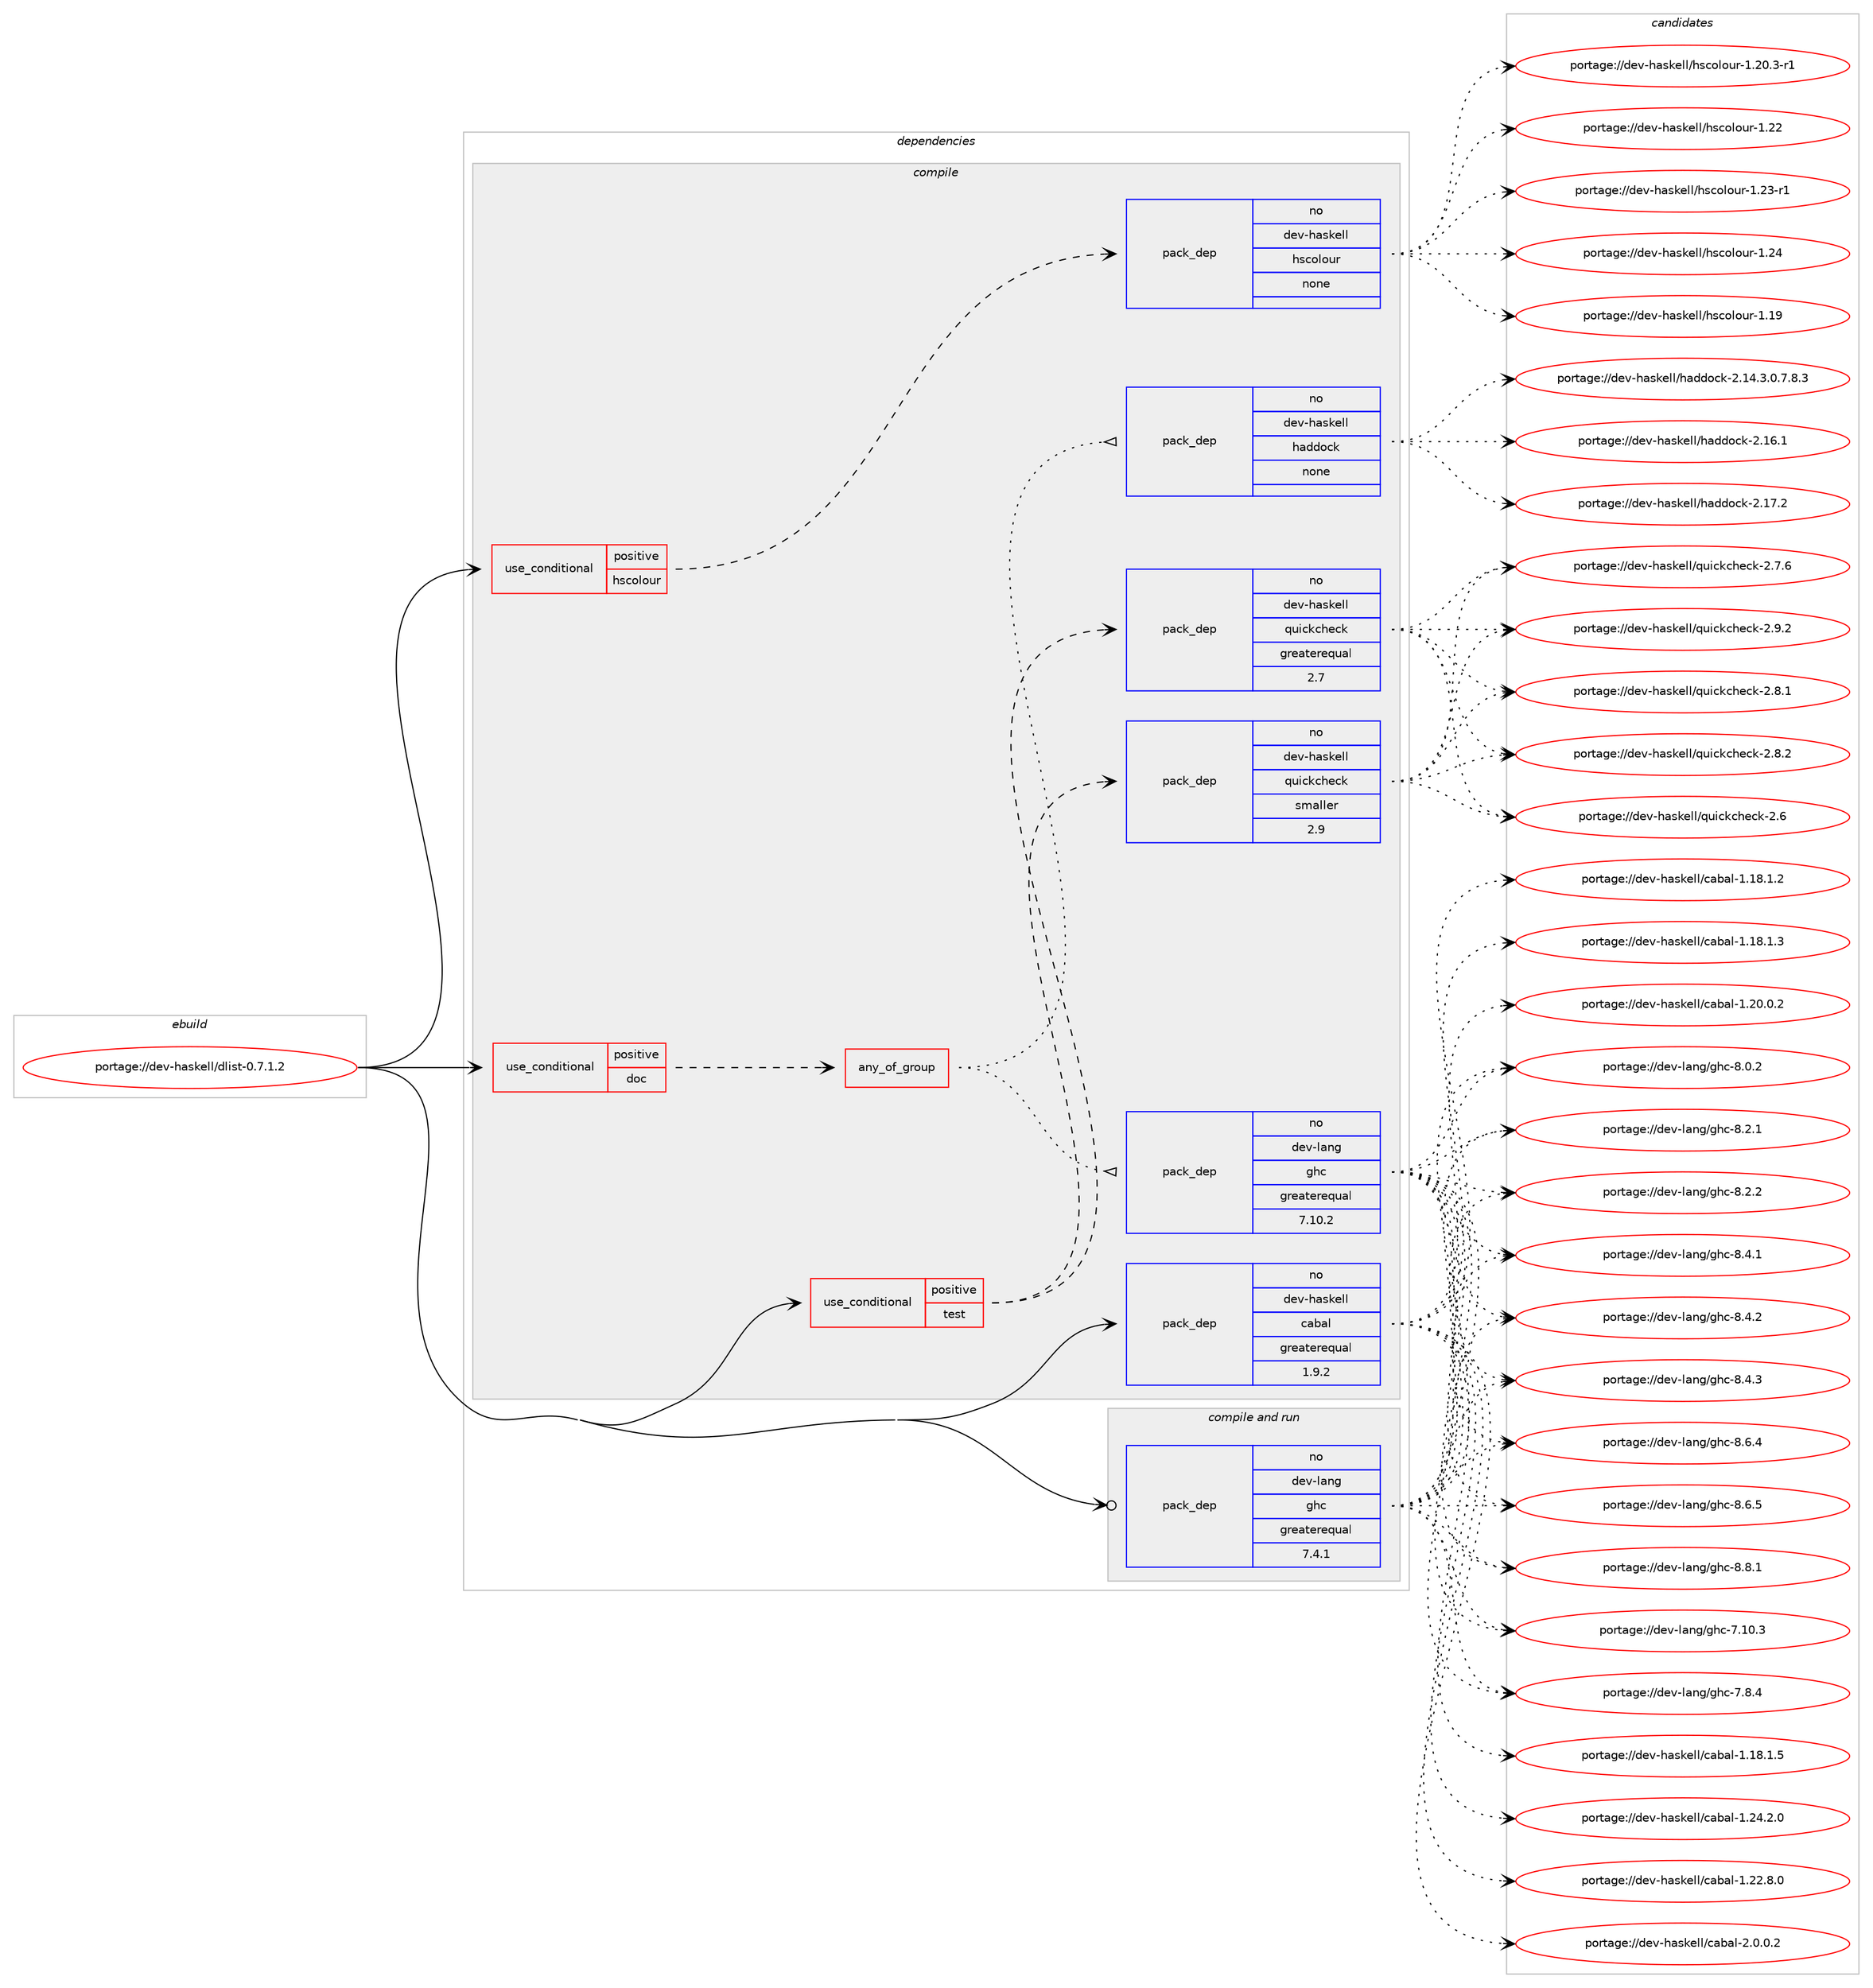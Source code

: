 digraph prolog {

# *************
# Graph options
# *************

newrank=true;
concentrate=true;
compound=true;
graph [rankdir=LR,fontname=Helvetica,fontsize=10,ranksep=1.5];#, ranksep=2.5, nodesep=0.2];
edge  [arrowhead=vee];
node  [fontname=Helvetica,fontsize=10];

# **********
# The ebuild
# **********

subgraph cluster_leftcol {
color=gray;
rank=same;
label=<<i>ebuild</i>>;
id [label="portage://dev-haskell/dlist-0.7.1.2", color=red, width=4, href="../dev-haskell/dlist-0.7.1.2.svg"];
}

# ****************
# The dependencies
# ****************

subgraph cluster_midcol {
color=gray;
label=<<i>dependencies</i>>;
subgraph cluster_compile {
fillcolor="#eeeeee";
style=filled;
label=<<i>compile</i>>;
subgraph cond14962 {
dependency66677 [label=<<TABLE BORDER="0" CELLBORDER="1" CELLSPACING="0" CELLPADDING="4"><TR><TD ROWSPAN="3" CELLPADDING="10">use_conditional</TD></TR><TR><TD>positive</TD></TR><TR><TD>doc</TD></TR></TABLE>>, shape=none, color=red];
subgraph any1603 {
dependency66678 [label=<<TABLE BORDER="0" CELLBORDER="1" CELLSPACING="0" CELLPADDING="4"><TR><TD CELLPADDING="10">any_of_group</TD></TR></TABLE>>, shape=none, color=red];subgraph pack50053 {
dependency66679 [label=<<TABLE BORDER="0" CELLBORDER="1" CELLSPACING="0" CELLPADDING="4" WIDTH="220"><TR><TD ROWSPAN="6" CELLPADDING="30">pack_dep</TD></TR><TR><TD WIDTH="110">no</TD></TR><TR><TD>dev-haskell</TD></TR><TR><TD>haddock</TD></TR><TR><TD>none</TD></TR><TR><TD></TD></TR></TABLE>>, shape=none, color=blue];
}
dependency66678:e -> dependency66679:w [weight=20,style="dotted",arrowhead="oinv"];
subgraph pack50054 {
dependency66680 [label=<<TABLE BORDER="0" CELLBORDER="1" CELLSPACING="0" CELLPADDING="4" WIDTH="220"><TR><TD ROWSPAN="6" CELLPADDING="30">pack_dep</TD></TR><TR><TD WIDTH="110">no</TD></TR><TR><TD>dev-lang</TD></TR><TR><TD>ghc</TD></TR><TR><TD>greaterequal</TD></TR><TR><TD>7.10.2</TD></TR></TABLE>>, shape=none, color=blue];
}
dependency66678:e -> dependency66680:w [weight=20,style="dotted",arrowhead="oinv"];
}
dependency66677:e -> dependency66678:w [weight=20,style="dashed",arrowhead="vee"];
}
id:e -> dependency66677:w [weight=20,style="solid",arrowhead="vee"];
subgraph cond14963 {
dependency66681 [label=<<TABLE BORDER="0" CELLBORDER="1" CELLSPACING="0" CELLPADDING="4"><TR><TD ROWSPAN="3" CELLPADDING="10">use_conditional</TD></TR><TR><TD>positive</TD></TR><TR><TD>hscolour</TD></TR></TABLE>>, shape=none, color=red];
subgraph pack50055 {
dependency66682 [label=<<TABLE BORDER="0" CELLBORDER="1" CELLSPACING="0" CELLPADDING="4" WIDTH="220"><TR><TD ROWSPAN="6" CELLPADDING="30">pack_dep</TD></TR><TR><TD WIDTH="110">no</TD></TR><TR><TD>dev-haskell</TD></TR><TR><TD>hscolour</TD></TR><TR><TD>none</TD></TR><TR><TD></TD></TR></TABLE>>, shape=none, color=blue];
}
dependency66681:e -> dependency66682:w [weight=20,style="dashed",arrowhead="vee"];
}
id:e -> dependency66681:w [weight=20,style="solid",arrowhead="vee"];
subgraph cond14964 {
dependency66683 [label=<<TABLE BORDER="0" CELLBORDER="1" CELLSPACING="0" CELLPADDING="4"><TR><TD ROWSPAN="3" CELLPADDING="10">use_conditional</TD></TR><TR><TD>positive</TD></TR><TR><TD>test</TD></TR></TABLE>>, shape=none, color=red];
subgraph pack50056 {
dependency66684 [label=<<TABLE BORDER="0" CELLBORDER="1" CELLSPACING="0" CELLPADDING="4" WIDTH="220"><TR><TD ROWSPAN="6" CELLPADDING="30">pack_dep</TD></TR><TR><TD WIDTH="110">no</TD></TR><TR><TD>dev-haskell</TD></TR><TR><TD>quickcheck</TD></TR><TR><TD>greaterequal</TD></TR><TR><TD>2.7</TD></TR></TABLE>>, shape=none, color=blue];
}
dependency66683:e -> dependency66684:w [weight=20,style="dashed",arrowhead="vee"];
subgraph pack50057 {
dependency66685 [label=<<TABLE BORDER="0" CELLBORDER="1" CELLSPACING="0" CELLPADDING="4" WIDTH="220"><TR><TD ROWSPAN="6" CELLPADDING="30">pack_dep</TD></TR><TR><TD WIDTH="110">no</TD></TR><TR><TD>dev-haskell</TD></TR><TR><TD>quickcheck</TD></TR><TR><TD>smaller</TD></TR><TR><TD>2.9</TD></TR></TABLE>>, shape=none, color=blue];
}
dependency66683:e -> dependency66685:w [weight=20,style="dashed",arrowhead="vee"];
}
id:e -> dependency66683:w [weight=20,style="solid",arrowhead="vee"];
subgraph pack50058 {
dependency66686 [label=<<TABLE BORDER="0" CELLBORDER="1" CELLSPACING="0" CELLPADDING="4" WIDTH="220"><TR><TD ROWSPAN="6" CELLPADDING="30">pack_dep</TD></TR><TR><TD WIDTH="110">no</TD></TR><TR><TD>dev-haskell</TD></TR><TR><TD>cabal</TD></TR><TR><TD>greaterequal</TD></TR><TR><TD>1.9.2</TD></TR></TABLE>>, shape=none, color=blue];
}
id:e -> dependency66686:w [weight=20,style="solid",arrowhead="vee"];
}
subgraph cluster_compileandrun {
fillcolor="#eeeeee";
style=filled;
label=<<i>compile and run</i>>;
subgraph pack50059 {
dependency66687 [label=<<TABLE BORDER="0" CELLBORDER="1" CELLSPACING="0" CELLPADDING="4" WIDTH="220"><TR><TD ROWSPAN="6" CELLPADDING="30">pack_dep</TD></TR><TR><TD WIDTH="110">no</TD></TR><TR><TD>dev-lang</TD></TR><TR><TD>ghc</TD></TR><TR><TD>greaterequal</TD></TR><TR><TD>7.4.1</TD></TR></TABLE>>, shape=none, color=blue];
}
id:e -> dependency66687:w [weight=20,style="solid",arrowhead="odotvee"];
}
subgraph cluster_run {
fillcolor="#eeeeee";
style=filled;
label=<<i>run</i>>;
}
}

# **************
# The candidates
# **************

subgraph cluster_choices {
rank=same;
color=gray;
label=<<i>candidates</i>>;

subgraph choice50053 {
color=black;
nodesep=1;
choiceportage1001011184510497115107101108108471049710010011199107455046495246514648465546564651 [label="portage://dev-haskell/haddock-2.14.3.0.7.8.3", color=red, width=4,href="../dev-haskell/haddock-2.14.3.0.7.8.3.svg"];
choiceportage100101118451049711510710110810847104971001001119910745504649544649 [label="portage://dev-haskell/haddock-2.16.1", color=red, width=4,href="../dev-haskell/haddock-2.16.1.svg"];
choiceportage100101118451049711510710110810847104971001001119910745504649554650 [label="portage://dev-haskell/haddock-2.17.2", color=red, width=4,href="../dev-haskell/haddock-2.17.2.svg"];
dependency66679:e -> choiceportage1001011184510497115107101108108471049710010011199107455046495246514648465546564651:w [style=dotted,weight="100"];
dependency66679:e -> choiceportage100101118451049711510710110810847104971001001119910745504649544649:w [style=dotted,weight="100"];
dependency66679:e -> choiceportage100101118451049711510710110810847104971001001119910745504649554650:w [style=dotted,weight="100"];
}
subgraph choice50054 {
color=black;
nodesep=1;
choiceportage1001011184510897110103471031049945554649484651 [label="portage://dev-lang/ghc-7.10.3", color=red, width=4,href="../dev-lang/ghc-7.10.3.svg"];
choiceportage10010111845108971101034710310499455546564652 [label="portage://dev-lang/ghc-7.8.4", color=red, width=4,href="../dev-lang/ghc-7.8.4.svg"];
choiceportage10010111845108971101034710310499455646484650 [label="portage://dev-lang/ghc-8.0.2", color=red, width=4,href="../dev-lang/ghc-8.0.2.svg"];
choiceportage10010111845108971101034710310499455646504649 [label="portage://dev-lang/ghc-8.2.1", color=red, width=4,href="../dev-lang/ghc-8.2.1.svg"];
choiceportage10010111845108971101034710310499455646504650 [label="portage://dev-lang/ghc-8.2.2", color=red, width=4,href="../dev-lang/ghc-8.2.2.svg"];
choiceportage10010111845108971101034710310499455646524649 [label="portage://dev-lang/ghc-8.4.1", color=red, width=4,href="../dev-lang/ghc-8.4.1.svg"];
choiceportage10010111845108971101034710310499455646524650 [label="portage://dev-lang/ghc-8.4.2", color=red, width=4,href="../dev-lang/ghc-8.4.2.svg"];
choiceportage10010111845108971101034710310499455646524651 [label="portage://dev-lang/ghc-8.4.3", color=red, width=4,href="../dev-lang/ghc-8.4.3.svg"];
choiceportage10010111845108971101034710310499455646544652 [label="portage://dev-lang/ghc-8.6.4", color=red, width=4,href="../dev-lang/ghc-8.6.4.svg"];
choiceportage10010111845108971101034710310499455646544653 [label="portage://dev-lang/ghc-8.6.5", color=red, width=4,href="../dev-lang/ghc-8.6.5.svg"];
choiceportage10010111845108971101034710310499455646564649 [label="portage://dev-lang/ghc-8.8.1", color=red, width=4,href="../dev-lang/ghc-8.8.1.svg"];
dependency66680:e -> choiceportage1001011184510897110103471031049945554649484651:w [style=dotted,weight="100"];
dependency66680:e -> choiceportage10010111845108971101034710310499455546564652:w [style=dotted,weight="100"];
dependency66680:e -> choiceportage10010111845108971101034710310499455646484650:w [style=dotted,weight="100"];
dependency66680:e -> choiceportage10010111845108971101034710310499455646504649:w [style=dotted,weight="100"];
dependency66680:e -> choiceportage10010111845108971101034710310499455646504650:w [style=dotted,weight="100"];
dependency66680:e -> choiceportage10010111845108971101034710310499455646524649:w [style=dotted,weight="100"];
dependency66680:e -> choiceportage10010111845108971101034710310499455646524650:w [style=dotted,weight="100"];
dependency66680:e -> choiceportage10010111845108971101034710310499455646524651:w [style=dotted,weight="100"];
dependency66680:e -> choiceportage10010111845108971101034710310499455646544652:w [style=dotted,weight="100"];
dependency66680:e -> choiceportage10010111845108971101034710310499455646544653:w [style=dotted,weight="100"];
dependency66680:e -> choiceportage10010111845108971101034710310499455646564649:w [style=dotted,weight="100"];
}
subgraph choice50055 {
color=black;
nodesep=1;
choiceportage100101118451049711510710110810847104115991111081111171144549464957 [label="portage://dev-haskell/hscolour-1.19", color=red, width=4,href="../dev-haskell/hscolour-1.19.svg"];
choiceportage10010111845104971151071011081084710411599111108111117114454946504846514511449 [label="portage://dev-haskell/hscolour-1.20.3-r1", color=red, width=4,href="../dev-haskell/hscolour-1.20.3-r1.svg"];
choiceportage100101118451049711510710110810847104115991111081111171144549465050 [label="portage://dev-haskell/hscolour-1.22", color=red, width=4,href="../dev-haskell/hscolour-1.22.svg"];
choiceportage1001011184510497115107101108108471041159911110811111711445494650514511449 [label="portage://dev-haskell/hscolour-1.23-r1", color=red, width=4,href="../dev-haskell/hscolour-1.23-r1.svg"];
choiceportage100101118451049711510710110810847104115991111081111171144549465052 [label="portage://dev-haskell/hscolour-1.24", color=red, width=4,href="../dev-haskell/hscolour-1.24.svg"];
dependency66682:e -> choiceportage100101118451049711510710110810847104115991111081111171144549464957:w [style=dotted,weight="100"];
dependency66682:e -> choiceportage10010111845104971151071011081084710411599111108111117114454946504846514511449:w [style=dotted,weight="100"];
dependency66682:e -> choiceportage100101118451049711510710110810847104115991111081111171144549465050:w [style=dotted,weight="100"];
dependency66682:e -> choiceportage1001011184510497115107101108108471041159911110811111711445494650514511449:w [style=dotted,weight="100"];
dependency66682:e -> choiceportage100101118451049711510710110810847104115991111081111171144549465052:w [style=dotted,weight="100"];
}
subgraph choice50056 {
color=black;
nodesep=1;
choiceportage10010111845104971151071011081084711311710599107991041019910745504654 [label="portage://dev-haskell/quickcheck-2.6", color=red, width=4,href="../dev-haskell/quickcheck-2.6.svg"];
choiceportage100101118451049711510710110810847113117105991079910410199107455046554654 [label="portage://dev-haskell/quickcheck-2.7.6", color=red, width=4,href="../dev-haskell/quickcheck-2.7.6.svg"];
choiceportage100101118451049711510710110810847113117105991079910410199107455046564649 [label="portage://dev-haskell/quickcheck-2.8.1", color=red, width=4,href="../dev-haskell/quickcheck-2.8.1.svg"];
choiceportage100101118451049711510710110810847113117105991079910410199107455046564650 [label="portage://dev-haskell/quickcheck-2.8.2", color=red, width=4,href="../dev-haskell/quickcheck-2.8.2.svg"];
choiceportage100101118451049711510710110810847113117105991079910410199107455046574650 [label="portage://dev-haskell/quickcheck-2.9.2", color=red, width=4,href="../dev-haskell/quickcheck-2.9.2.svg"];
dependency66684:e -> choiceportage10010111845104971151071011081084711311710599107991041019910745504654:w [style=dotted,weight="100"];
dependency66684:e -> choiceportage100101118451049711510710110810847113117105991079910410199107455046554654:w [style=dotted,weight="100"];
dependency66684:e -> choiceportage100101118451049711510710110810847113117105991079910410199107455046564649:w [style=dotted,weight="100"];
dependency66684:e -> choiceportage100101118451049711510710110810847113117105991079910410199107455046564650:w [style=dotted,weight="100"];
dependency66684:e -> choiceportage100101118451049711510710110810847113117105991079910410199107455046574650:w [style=dotted,weight="100"];
}
subgraph choice50057 {
color=black;
nodesep=1;
choiceportage10010111845104971151071011081084711311710599107991041019910745504654 [label="portage://dev-haskell/quickcheck-2.6", color=red, width=4,href="../dev-haskell/quickcheck-2.6.svg"];
choiceportage100101118451049711510710110810847113117105991079910410199107455046554654 [label="portage://dev-haskell/quickcheck-2.7.6", color=red, width=4,href="../dev-haskell/quickcheck-2.7.6.svg"];
choiceportage100101118451049711510710110810847113117105991079910410199107455046564649 [label="portage://dev-haskell/quickcheck-2.8.1", color=red, width=4,href="../dev-haskell/quickcheck-2.8.1.svg"];
choiceportage100101118451049711510710110810847113117105991079910410199107455046564650 [label="portage://dev-haskell/quickcheck-2.8.2", color=red, width=4,href="../dev-haskell/quickcheck-2.8.2.svg"];
choiceportage100101118451049711510710110810847113117105991079910410199107455046574650 [label="portage://dev-haskell/quickcheck-2.9.2", color=red, width=4,href="../dev-haskell/quickcheck-2.9.2.svg"];
dependency66685:e -> choiceportage10010111845104971151071011081084711311710599107991041019910745504654:w [style=dotted,weight="100"];
dependency66685:e -> choiceportage100101118451049711510710110810847113117105991079910410199107455046554654:w [style=dotted,weight="100"];
dependency66685:e -> choiceportage100101118451049711510710110810847113117105991079910410199107455046564649:w [style=dotted,weight="100"];
dependency66685:e -> choiceportage100101118451049711510710110810847113117105991079910410199107455046564650:w [style=dotted,weight="100"];
dependency66685:e -> choiceportage100101118451049711510710110810847113117105991079910410199107455046574650:w [style=dotted,weight="100"];
}
subgraph choice50058 {
color=black;
nodesep=1;
choiceportage10010111845104971151071011081084799979897108454946495646494650 [label="portage://dev-haskell/cabal-1.18.1.2", color=red, width=4,href="../dev-haskell/cabal-1.18.1.2.svg"];
choiceportage10010111845104971151071011081084799979897108454946495646494651 [label="portage://dev-haskell/cabal-1.18.1.3", color=red, width=4,href="../dev-haskell/cabal-1.18.1.3.svg"];
choiceportage10010111845104971151071011081084799979897108454946495646494653 [label="portage://dev-haskell/cabal-1.18.1.5", color=red, width=4,href="../dev-haskell/cabal-1.18.1.5.svg"];
choiceportage10010111845104971151071011081084799979897108454946504846484650 [label="portage://dev-haskell/cabal-1.20.0.2", color=red, width=4,href="../dev-haskell/cabal-1.20.0.2.svg"];
choiceportage10010111845104971151071011081084799979897108454946505046564648 [label="portage://dev-haskell/cabal-1.22.8.0", color=red, width=4,href="../dev-haskell/cabal-1.22.8.0.svg"];
choiceportage10010111845104971151071011081084799979897108454946505246504648 [label="portage://dev-haskell/cabal-1.24.2.0", color=red, width=4,href="../dev-haskell/cabal-1.24.2.0.svg"];
choiceportage100101118451049711510710110810847999798971084550464846484650 [label="portage://dev-haskell/cabal-2.0.0.2", color=red, width=4,href="../dev-haskell/cabal-2.0.0.2.svg"];
dependency66686:e -> choiceportage10010111845104971151071011081084799979897108454946495646494650:w [style=dotted,weight="100"];
dependency66686:e -> choiceportage10010111845104971151071011081084799979897108454946495646494651:w [style=dotted,weight="100"];
dependency66686:e -> choiceportage10010111845104971151071011081084799979897108454946495646494653:w [style=dotted,weight="100"];
dependency66686:e -> choiceportage10010111845104971151071011081084799979897108454946504846484650:w [style=dotted,weight="100"];
dependency66686:e -> choiceportage10010111845104971151071011081084799979897108454946505046564648:w [style=dotted,weight="100"];
dependency66686:e -> choiceportage10010111845104971151071011081084799979897108454946505246504648:w [style=dotted,weight="100"];
dependency66686:e -> choiceportage100101118451049711510710110810847999798971084550464846484650:w [style=dotted,weight="100"];
}
subgraph choice50059 {
color=black;
nodesep=1;
choiceportage1001011184510897110103471031049945554649484651 [label="portage://dev-lang/ghc-7.10.3", color=red, width=4,href="../dev-lang/ghc-7.10.3.svg"];
choiceportage10010111845108971101034710310499455546564652 [label="portage://dev-lang/ghc-7.8.4", color=red, width=4,href="../dev-lang/ghc-7.8.4.svg"];
choiceportage10010111845108971101034710310499455646484650 [label="portage://dev-lang/ghc-8.0.2", color=red, width=4,href="../dev-lang/ghc-8.0.2.svg"];
choiceportage10010111845108971101034710310499455646504649 [label="portage://dev-lang/ghc-8.2.1", color=red, width=4,href="../dev-lang/ghc-8.2.1.svg"];
choiceportage10010111845108971101034710310499455646504650 [label="portage://dev-lang/ghc-8.2.2", color=red, width=4,href="../dev-lang/ghc-8.2.2.svg"];
choiceportage10010111845108971101034710310499455646524649 [label="portage://dev-lang/ghc-8.4.1", color=red, width=4,href="../dev-lang/ghc-8.4.1.svg"];
choiceportage10010111845108971101034710310499455646524650 [label="portage://dev-lang/ghc-8.4.2", color=red, width=4,href="../dev-lang/ghc-8.4.2.svg"];
choiceportage10010111845108971101034710310499455646524651 [label="portage://dev-lang/ghc-8.4.3", color=red, width=4,href="../dev-lang/ghc-8.4.3.svg"];
choiceportage10010111845108971101034710310499455646544652 [label="portage://dev-lang/ghc-8.6.4", color=red, width=4,href="../dev-lang/ghc-8.6.4.svg"];
choiceportage10010111845108971101034710310499455646544653 [label="portage://dev-lang/ghc-8.6.5", color=red, width=4,href="../dev-lang/ghc-8.6.5.svg"];
choiceportage10010111845108971101034710310499455646564649 [label="portage://dev-lang/ghc-8.8.1", color=red, width=4,href="../dev-lang/ghc-8.8.1.svg"];
dependency66687:e -> choiceportage1001011184510897110103471031049945554649484651:w [style=dotted,weight="100"];
dependency66687:e -> choiceportage10010111845108971101034710310499455546564652:w [style=dotted,weight="100"];
dependency66687:e -> choiceportage10010111845108971101034710310499455646484650:w [style=dotted,weight="100"];
dependency66687:e -> choiceportage10010111845108971101034710310499455646504649:w [style=dotted,weight="100"];
dependency66687:e -> choiceportage10010111845108971101034710310499455646504650:w [style=dotted,weight="100"];
dependency66687:e -> choiceportage10010111845108971101034710310499455646524649:w [style=dotted,weight="100"];
dependency66687:e -> choiceportage10010111845108971101034710310499455646524650:w [style=dotted,weight="100"];
dependency66687:e -> choiceportage10010111845108971101034710310499455646524651:w [style=dotted,weight="100"];
dependency66687:e -> choiceportage10010111845108971101034710310499455646544652:w [style=dotted,weight="100"];
dependency66687:e -> choiceportage10010111845108971101034710310499455646544653:w [style=dotted,weight="100"];
dependency66687:e -> choiceportage10010111845108971101034710310499455646564649:w [style=dotted,weight="100"];
}
}

}
